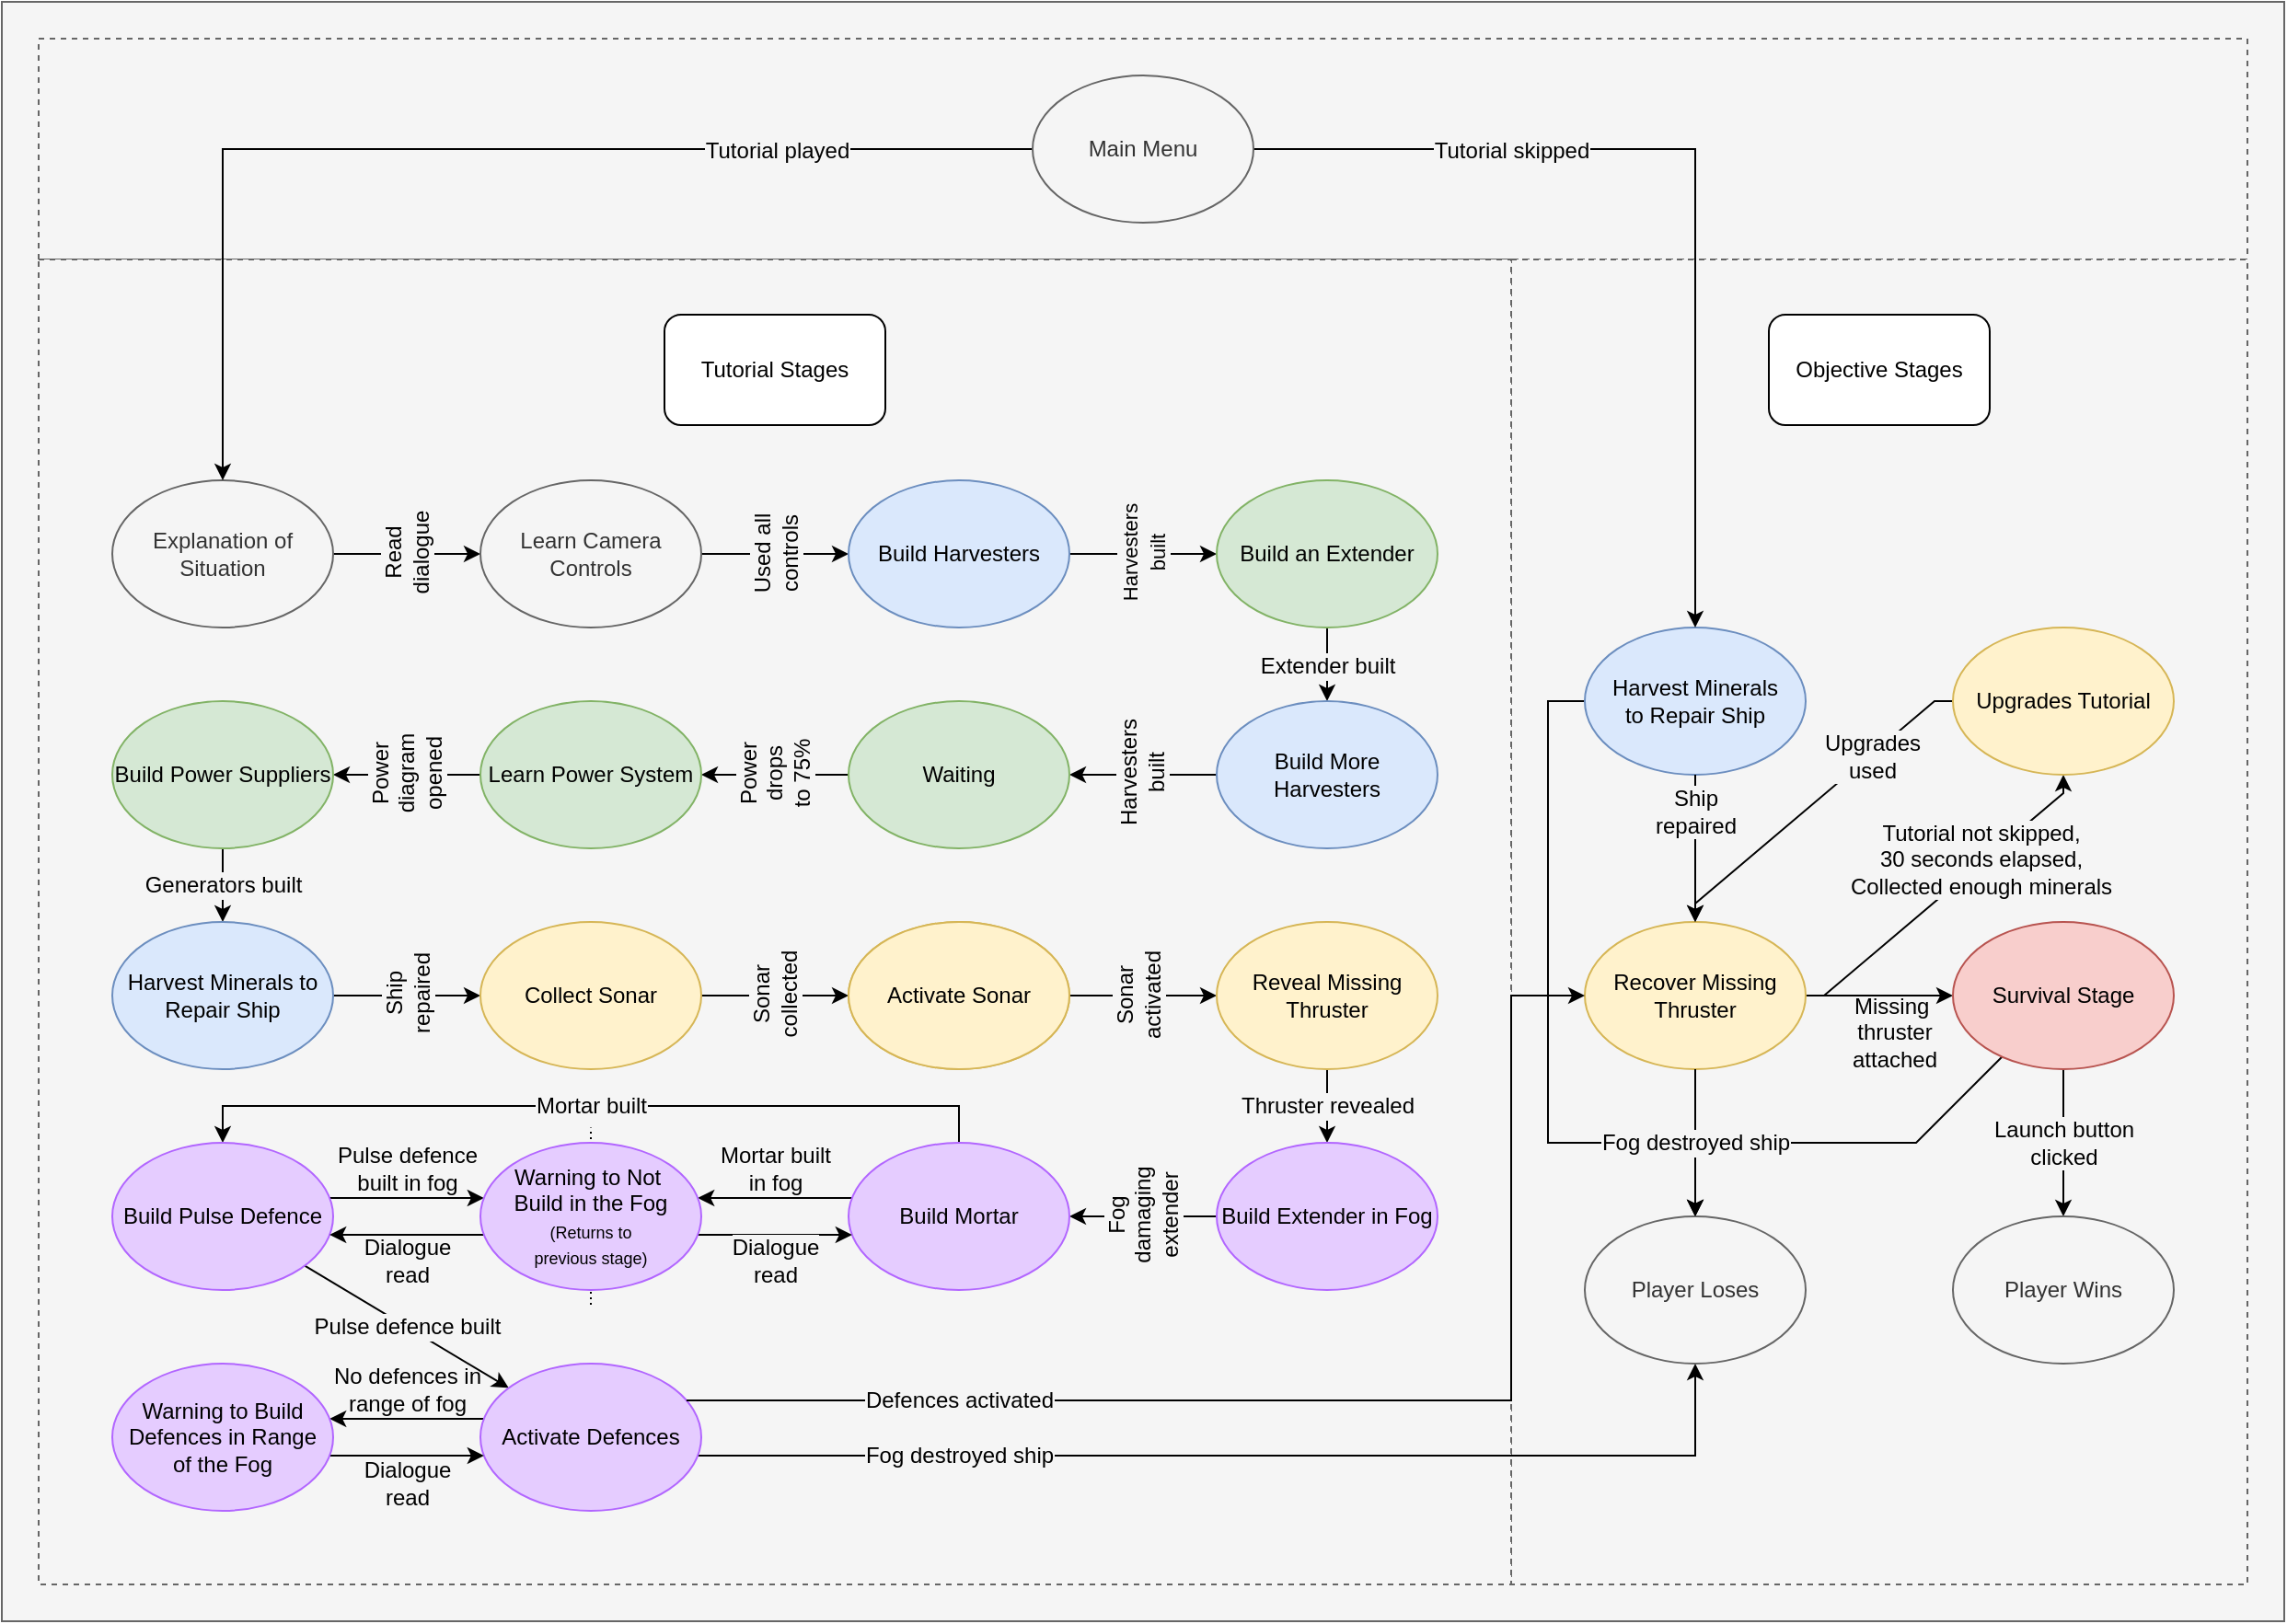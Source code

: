 <mxfile version="12.1.0" type="device" pages="1"><diagram id="YUg2zM-sCg1uVjp_kUEC" name="Page-1"><mxGraphModel dx="3197" dy="1347" grid="1" gridSize="10" guides="1" tooltips="1" connect="1" arrows="1" fold="1" page="1" pageScale="1" pageWidth="850" pageHeight="1100" math="0" shadow="0"><root><mxCell id="0"/><mxCell id="1" parent="0"/><mxCell id="OgOTLFfHrv-AkRPhCEl9-81" value="" style="rounded=0;whiteSpace=wrap;html=1;fillColor=#F5F5F5;strokeColor=#666666;fontColor=#333333;" vertex="1" parent="1"><mxGeometry x="-620" y="60" width="1240" height="880" as="geometry"/></mxCell><mxCell id="OgOTLFfHrv-AkRPhCEl9-77" value="" style="rounded=0;whiteSpace=wrap;html=1;fillColor=#F5F5F5;strokeColor=#666666;fontColor=#333333;dashed=1;" vertex="1" parent="1"><mxGeometry x="-600" y="80" width="1200" height="120" as="geometry"/></mxCell><mxCell id="OgOTLFfHrv-AkRPhCEl9-6" value="" style="rounded=0;whiteSpace=wrap;html=1;fillColor=#F5F5F5;strokeColor=#666666;fontColor=#333333;dashed=1;" vertex="1" parent="1"><mxGeometry x="200" y="200" width="400" height="720" as="geometry"/></mxCell><mxCell id="OgOTLFfHrv-AkRPhCEl9-74" style="rounded=0;orthogonalLoop=1;jettySize=auto;html=1;endArrow=none;endFill=0;dashed=1;" edge="1" parent="1"><mxGeometry relative="1" as="geometry"><mxPoint x="-440" y="760" as="targetPoint"/><mxPoint x="-560" y="680" as="sourcePoint"/></mxGeometry></mxCell><mxCell id="OgOTLFfHrv-AkRPhCEl9-5" value="" style="rounded=0;whiteSpace=wrap;html=1;fillColor=#F5F5F5;strokeColor=#666666;fontColor=#333333;dashed=1;" vertex="1" parent="1"><mxGeometry x="-600" y="200" width="800" height="720" as="geometry"/></mxCell><mxCell id="OgOTLFfHrv-AkRPhCEl9-7" value="Tutorial Stages" style="rounded=1;whiteSpace=wrap;html=1;" vertex="1" parent="1"><mxGeometry x="-260" y="230" width="120" height="60" as="geometry"/></mxCell><mxCell id="OgOTLFfHrv-AkRPhCEl9-8" value="Objective Stages" style="rounded=1;whiteSpace=wrap;html=1;" vertex="1" parent="1"><mxGeometry x="340" y="230" width="120" height="60" as="geometry"/></mxCell><mxCell id="OgOTLFfHrv-AkRPhCEl9-39" style="edgeStyle=orthogonalEdgeStyle;rounded=0;orthogonalLoop=1;jettySize=auto;html=1;entryX=0;entryY=0.5;entryDx=0;entryDy=0;" edge="1" parent="1" source="OgOTLFfHrv-AkRPhCEl9-10" target="OgOTLFfHrv-AkRPhCEl9-11"><mxGeometry relative="1" as="geometry"><Array as="points"><mxPoint x="-420" y="360"/><mxPoint x="-420" y="360"/></Array></mxGeometry></mxCell><mxCell id="OgOTLFfHrv-AkRPhCEl9-89" value="Read&lt;br&gt;dialogue" style="text;html=1;resizable=0;points=[];align=center;verticalAlign=middle;labelBackgroundColor=#F5F5F5;rotation=-90;" vertex="1" connectable="0" parent="OgOTLFfHrv-AkRPhCEl9-39"><mxGeometry x="-0.333" y="1" relative="1" as="geometry"><mxPoint x="13" y="1" as="offset"/></mxGeometry></mxCell><mxCell id="OgOTLFfHrv-AkRPhCEl9-10" value="Explanation of Situation" style="ellipse;whiteSpace=wrap;html=1;fillColor=#f5f5f5;strokeColor=#666666;fontColor=#333333;" vertex="1" parent="1"><mxGeometry x="-560" y="320" width="120" height="80" as="geometry"/></mxCell><mxCell id="OgOTLFfHrv-AkRPhCEl9-40" style="edgeStyle=orthogonalEdgeStyle;rounded=0;orthogonalLoop=1;jettySize=auto;html=1;entryX=0;entryY=0.5;entryDx=0;entryDy=0;" edge="1" parent="1" source="OgOTLFfHrv-AkRPhCEl9-11" target="OgOTLFfHrv-AkRPhCEl9-12"><mxGeometry relative="1" as="geometry"><Array as="points"><mxPoint x="-200" y="360"/><mxPoint x="-200" y="360"/></Array></mxGeometry></mxCell><mxCell id="OgOTLFfHrv-AkRPhCEl9-91" value="Used all&lt;br&gt;controls" style="text;html=1;resizable=0;points=[];align=center;verticalAlign=middle;labelBackgroundColor=#F5F5F5;rotation=-90;" vertex="1" connectable="0" parent="OgOTLFfHrv-AkRPhCEl9-40"><mxGeometry x="-0.229" y="2" relative="1" as="geometry"><mxPoint x="9" y="2" as="offset"/></mxGeometry></mxCell><mxCell id="OgOTLFfHrv-AkRPhCEl9-11" value="Learn Camera Controls" style="ellipse;whiteSpace=wrap;html=1;fillColor=#f5f5f5;strokeColor=#666666;fontColor=#333333;" vertex="1" parent="1"><mxGeometry x="-360" y="320" width="120" height="80" as="geometry"/></mxCell><mxCell id="OgOTLFfHrv-AkRPhCEl9-41" value="" style="edgeStyle=orthogonalEdgeStyle;rounded=0;orthogonalLoop=1;jettySize=auto;html=1;entryX=0;entryY=0.5;entryDx=0;entryDy=0;" edge="1" parent="1" source="OgOTLFfHrv-AkRPhCEl9-12" target="OgOTLFfHrv-AkRPhCEl9-13"><mxGeometry x="0.004" y="10" relative="1" as="geometry"><mxPoint as="offset"/></mxGeometry></mxCell><mxCell id="OgOTLFfHrv-AkRPhCEl9-108" value="&lt;span style=&quot;font-size: 11px&quot;&gt;Harvesters&lt;br&gt;built&lt;/span&gt;" style="text;html=1;resizable=0;points=[];align=center;verticalAlign=middle;labelBackgroundColor=#F5F5F5;rotation=270;" vertex="1" connectable="0" parent="OgOTLFfHrv-AkRPhCEl9-41"><mxGeometry x="0.004" y="-8" relative="1" as="geometry"><mxPoint y="-8.5" as="offset"/></mxGeometry></mxCell><mxCell id="OgOTLFfHrv-AkRPhCEl9-12" value="Build Harvesters" style="ellipse;whiteSpace=wrap;html=1;fillColor=#dae8fc;strokeColor=#6c8ebf;" vertex="1" parent="1"><mxGeometry x="-160" y="320" width="120" height="80" as="geometry"/></mxCell><mxCell id="OgOTLFfHrv-AkRPhCEl9-42" style="edgeStyle=orthogonalEdgeStyle;rounded=0;orthogonalLoop=1;jettySize=auto;html=1;entryX=0.5;entryY=0;entryDx=0;entryDy=0;" edge="1" parent="1" source="OgOTLFfHrv-AkRPhCEl9-13" target="OgOTLFfHrv-AkRPhCEl9-15"><mxGeometry relative="1" as="geometry"><Array as="points"><mxPoint x="100" y="410"/><mxPoint x="100" y="410"/></Array></mxGeometry></mxCell><mxCell id="OgOTLFfHrv-AkRPhCEl9-92" value="Extender built" style="text;html=1;resizable=0;points=[];align=center;verticalAlign=middle;labelBackgroundColor=#F5F5F5;" vertex="1" connectable="0" parent="OgOTLFfHrv-AkRPhCEl9-42"><mxGeometry x="-0.403" relative="1" as="geometry"><mxPoint x="-0.5" y="8.5" as="offset"/></mxGeometry></mxCell><mxCell id="OgOTLFfHrv-AkRPhCEl9-13" value="Build an Extender" style="ellipse;whiteSpace=wrap;html=1;fillColor=#d5e8d4;strokeColor=#82b366;" vertex="1" parent="1"><mxGeometry x="40" y="320" width="120" height="80" as="geometry"/></mxCell><mxCell id="OgOTLFfHrv-AkRPhCEl9-43" style="edgeStyle=orthogonalEdgeStyle;rounded=0;orthogonalLoop=1;jettySize=auto;html=1;entryX=1;entryY=0.5;entryDx=0;entryDy=0;" edge="1" parent="1" source="OgOTLFfHrv-AkRPhCEl9-15" target="OgOTLFfHrv-AkRPhCEl9-16"><mxGeometry relative="1" as="geometry"/></mxCell><mxCell id="OgOTLFfHrv-AkRPhCEl9-93" value="Harvesters&lt;br&gt;built" style="text;html=1;resizable=0;points=[];align=center;verticalAlign=middle;labelBackgroundColor=#F5F5F5;rotation=270;" vertex="1" connectable="0" parent="OgOTLFfHrv-AkRPhCEl9-43"><mxGeometry x="-0.133" y="1" relative="1" as="geometry"><mxPoint x="-6" y="-1.5" as="offset"/></mxGeometry></mxCell><mxCell id="OgOTLFfHrv-AkRPhCEl9-15" value="Build More Harvesters" style="ellipse;whiteSpace=wrap;html=1;fillColor=#dae8fc;strokeColor=#6c8ebf;" vertex="1" parent="1"><mxGeometry x="40" y="440" width="120" height="80" as="geometry"/></mxCell><mxCell id="OgOTLFfHrv-AkRPhCEl9-44" style="edgeStyle=orthogonalEdgeStyle;rounded=0;orthogonalLoop=1;jettySize=auto;html=1;entryX=1;entryY=0.5;entryDx=0;entryDy=0;" edge="1" parent="1" source="OgOTLFfHrv-AkRPhCEl9-16" target="OgOTLFfHrv-AkRPhCEl9-17"><mxGeometry relative="1" as="geometry"/></mxCell><mxCell id="OgOTLFfHrv-AkRPhCEl9-94" value="Power&lt;br&gt;drops&lt;br&gt;to 75%" style="text;html=1;resizable=0;points=[];align=center;verticalAlign=middle;labelBackgroundColor=#F5F5F5;rotation=270;" vertex="1" connectable="0" parent="OgOTLFfHrv-AkRPhCEl9-44"><mxGeometry x="-0.15" relative="1" as="geometry"><mxPoint x="-6" y="-0.5" as="offset"/></mxGeometry></mxCell><mxCell id="OgOTLFfHrv-AkRPhCEl9-16" value="Waiting" style="ellipse;whiteSpace=wrap;html=1;fillColor=#d5e8d4;strokeColor=#82b366;" vertex="1" parent="1"><mxGeometry x="-160" y="440" width="120" height="80" as="geometry"/></mxCell><mxCell id="OgOTLFfHrv-AkRPhCEl9-45" style="edgeStyle=orthogonalEdgeStyle;rounded=0;orthogonalLoop=1;jettySize=auto;html=1;entryX=1;entryY=0.5;entryDx=0;entryDy=0;" edge="1" parent="1" source="OgOTLFfHrv-AkRPhCEl9-17" target="OgOTLFfHrv-AkRPhCEl9-18"><mxGeometry relative="1" as="geometry"/></mxCell><mxCell id="OgOTLFfHrv-AkRPhCEl9-95" value="Power&lt;br&gt;diagram&lt;br&gt;opened" style="text;html=1;resizable=0;points=[];align=center;verticalAlign=middle;labelBackgroundColor=#F5F5F5;rotation=270;" vertex="1" connectable="0" parent="OgOTLFfHrv-AkRPhCEl9-45"><mxGeometry x="-0.1" y="-1" relative="1" as="geometry"><mxPoint x="-4" y="0.5" as="offset"/></mxGeometry></mxCell><mxCell id="OgOTLFfHrv-AkRPhCEl9-17" value="Learn Power System" style="ellipse;whiteSpace=wrap;html=1;fillColor=#d5e8d4;strokeColor=#82b366;" vertex="1" parent="1"><mxGeometry x="-360" y="440" width="120" height="80" as="geometry"/></mxCell><mxCell id="OgOTLFfHrv-AkRPhCEl9-46" style="edgeStyle=orthogonalEdgeStyle;rounded=0;orthogonalLoop=1;jettySize=auto;html=1;" edge="1" parent="1" source="OgOTLFfHrv-AkRPhCEl9-18" target="OgOTLFfHrv-AkRPhCEl9-20"><mxGeometry relative="1" as="geometry"><Array as="points"><mxPoint x="-500" y="530"/><mxPoint x="-500" y="530"/></Array></mxGeometry></mxCell><mxCell id="OgOTLFfHrv-AkRPhCEl9-97" value="Generators built" style="text;html=1;resizable=0;points=[];align=center;verticalAlign=middle;labelBackgroundColor=#F5F5F5;" vertex="1" connectable="0" parent="OgOTLFfHrv-AkRPhCEl9-46"><mxGeometry x="-0.215" relative="1" as="geometry"><mxPoint x="-0.5" y="4" as="offset"/></mxGeometry></mxCell><mxCell id="OgOTLFfHrv-AkRPhCEl9-18" value="Build Power Suppliers" style="ellipse;whiteSpace=wrap;html=1;fillColor=#d5e8d4;strokeColor=#82b366;" vertex="1" parent="1"><mxGeometry x="-560" y="440" width="120" height="80" as="geometry"/></mxCell><mxCell id="OgOTLFfHrv-AkRPhCEl9-48" style="edgeStyle=orthogonalEdgeStyle;rounded=0;orthogonalLoop=1;jettySize=auto;html=1;entryX=0;entryY=0.5;entryDx=0;entryDy=0;" edge="1" parent="1" source="OgOTLFfHrv-AkRPhCEl9-20" target="OgOTLFfHrv-AkRPhCEl9-22"><mxGeometry relative="1" as="geometry"/></mxCell><mxCell id="OgOTLFfHrv-AkRPhCEl9-98" value="Ship&lt;br&gt;repaired" style="text;html=1;resizable=0;points=[];align=center;verticalAlign=middle;labelBackgroundColor=#F5F5F5;rotation=270;" vertex="1" connectable="0" parent="OgOTLFfHrv-AkRPhCEl9-48"><mxGeometry x="-0.079" y="-1" relative="1" as="geometry"><mxPoint x="3.5" y="-1.5" as="offset"/></mxGeometry></mxCell><mxCell id="OgOTLFfHrv-AkRPhCEl9-20" value="Harvest Minerals to Repair Ship" style="ellipse;whiteSpace=wrap;html=1;fillColor=#dae8fc;strokeColor=#6c8ebf;" vertex="1" parent="1"><mxGeometry x="-560" y="560" width="120" height="80" as="geometry"/></mxCell><mxCell id="OgOTLFfHrv-AkRPhCEl9-50" style="edgeStyle=orthogonalEdgeStyle;rounded=0;orthogonalLoop=1;jettySize=auto;html=1;entryX=0;entryY=0.5;entryDx=0;entryDy=0;" edge="1" parent="1" source="OgOTLFfHrv-AkRPhCEl9-22" target="OgOTLFfHrv-AkRPhCEl9-23"><mxGeometry relative="1" as="geometry"/></mxCell><mxCell id="OgOTLFfHrv-AkRPhCEl9-99" value="Sonar&lt;br&gt;collected" style="text;html=1;resizable=0;points=[];align=center;verticalAlign=middle;labelBackgroundColor=#F5F5F5;rotation=270;" vertex="1" connectable="0" parent="OgOTLFfHrv-AkRPhCEl9-50"><mxGeometry x="-0.162" y="-1" relative="1" as="geometry"><mxPoint x="6.5" y="-1.5" as="offset"/></mxGeometry></mxCell><mxCell id="OgOTLFfHrv-AkRPhCEl9-22" value="Collect Sonar" style="ellipse;whiteSpace=wrap;html=1;fillColor=#fff2cc;strokeColor=#d6b656;" vertex="1" parent="1"><mxGeometry x="-360" y="560" width="120" height="80" as="geometry"/></mxCell><mxCell id="OgOTLFfHrv-AkRPhCEl9-109" value="Collect Sonar" style="ellipse;whiteSpace=wrap;html=1;fillColor=#fff2cc;strokeColor=#d6b656;" vertex="1" parent="1"><mxGeometry x="-160" y="560" width="120" height="80" as="geometry"/></mxCell><mxCell id="OgOTLFfHrv-AkRPhCEl9-51" style="edgeStyle=orthogonalEdgeStyle;rounded=0;orthogonalLoop=1;jettySize=auto;html=1;" edge="1" parent="1" source="OgOTLFfHrv-AkRPhCEl9-23" target="OgOTLFfHrv-AkRPhCEl9-24"><mxGeometry relative="1" as="geometry"><Array as="points"><mxPoint y="600"/><mxPoint y="600"/></Array></mxGeometry></mxCell><mxCell id="OgOTLFfHrv-AkRPhCEl9-100" value="Sonar&lt;br&gt;activated" style="text;html=1;resizable=0;points=[];align=center;verticalAlign=middle;labelBackgroundColor=#F5F5F5;rotation=270;" vertex="1" connectable="0" parent="OgOTLFfHrv-AkRPhCEl9-51"><mxGeometry x="-0.002" y="-3" relative="1" as="geometry"><mxPoint x="-3" y="-3" as="offset"/></mxGeometry></mxCell><mxCell id="OgOTLFfHrv-AkRPhCEl9-23" value="Activate Sonar" style="ellipse;whiteSpace=wrap;html=1;fillColor=#fff2cc;strokeColor=#d6b656;" vertex="1" parent="1"><mxGeometry x="-160" y="560" width="120" height="80" as="geometry"/></mxCell><mxCell id="OgOTLFfHrv-AkRPhCEl9-52" style="edgeStyle=orthogonalEdgeStyle;rounded=0;orthogonalLoop=1;jettySize=auto;html=1;" edge="1" parent="1" source="OgOTLFfHrv-AkRPhCEl9-24" target="OgOTLFfHrv-AkRPhCEl9-25"><mxGeometry relative="1" as="geometry"/></mxCell><mxCell id="OgOTLFfHrv-AkRPhCEl9-101" value="Thruster revealed" style="text;html=1;resizable=0;points=[];align=center;verticalAlign=middle;labelBackgroundColor=#F5F5F5;" vertex="1" connectable="0" parent="OgOTLFfHrv-AkRPhCEl9-52"><mxGeometry x="-0.18" relative="1" as="geometry"><mxPoint y="3.5" as="offset"/></mxGeometry></mxCell><mxCell id="OgOTLFfHrv-AkRPhCEl9-24" value="Reveal Missing Thruster" style="ellipse;whiteSpace=wrap;html=1;fillColor=#fff2cc;strokeColor=#d6b656;" vertex="1" parent="1"><mxGeometry x="40" y="560" width="120" height="80" as="geometry"/></mxCell><mxCell id="OgOTLFfHrv-AkRPhCEl9-53" style="edgeStyle=orthogonalEdgeStyle;rounded=0;orthogonalLoop=1;jettySize=auto;html=1;entryX=1;entryY=0.5;entryDx=0;entryDy=0;" edge="1" parent="1" source="OgOTLFfHrv-AkRPhCEl9-25" target="OgOTLFfHrv-AkRPhCEl9-26"><mxGeometry relative="1" as="geometry"/></mxCell><mxCell id="OgOTLFfHrv-AkRPhCEl9-102" value="Fog&lt;br&gt;damaging&lt;br&gt;extender" style="text;html=1;resizable=0;points=[];align=center;verticalAlign=middle;labelBackgroundColor=#F5F5F5;rotation=270;" vertex="1" connectable="0" parent="OgOTLFfHrv-AkRPhCEl9-53"><mxGeometry x="0.069" y="1" relative="1" as="geometry"><mxPoint x="2.5" y="-1" as="offset"/></mxGeometry></mxCell><mxCell id="OgOTLFfHrv-AkRPhCEl9-25" value="Build Extender in Fog" style="ellipse;whiteSpace=wrap;html=1;fillColor=#E5CCFF;strokeColor=#B266FF;" vertex="1" parent="1"><mxGeometry x="40" y="680" width="120" height="80" as="geometry"/></mxCell><mxCell id="OgOTLFfHrv-AkRPhCEl9-54" style="rounded=0;orthogonalLoop=1;jettySize=auto;html=1;edgeStyle=orthogonalEdgeStyle;" edge="1" parent="1" source="OgOTLFfHrv-AkRPhCEl9-26" target="OgOTLFfHrv-AkRPhCEl9-27"><mxGeometry relative="1" as="geometry"><mxPoint x="-390" y="720" as="targetPoint"/><Array as="points"><mxPoint x="-100" y="660"/><mxPoint x="-500" y="660"/></Array></mxGeometry></mxCell><mxCell id="OgOTLFfHrv-AkRPhCEl9-103" value="Mortar built" style="text;html=1;resizable=0;points=[];align=center;verticalAlign=middle;labelBackgroundColor=#F5F5F5;" vertex="1" connectable="0" parent="OgOTLFfHrv-AkRPhCEl9-54"><mxGeometry x="-0.143" y="-2" relative="1" as="geometry"><mxPoint x="-31.5" y="1.5" as="offset"/></mxGeometry></mxCell><mxCell id="OgOTLFfHrv-AkRPhCEl9-60" style="rounded=0;orthogonalLoop=1;jettySize=auto;html=1;edgeStyle=orthogonalEdgeStyle;" edge="1" parent="1" source="OgOTLFfHrv-AkRPhCEl9-26" target="OgOTLFfHrv-AkRPhCEl9-29"><mxGeometry relative="1" as="geometry"><mxPoint x="-300" y="780" as="sourcePoint"/><Array as="points"><mxPoint x="-210" y="710"/><mxPoint x="-210" y="710"/></Array></mxGeometry></mxCell><mxCell id="OgOTLFfHrv-AkRPhCEl9-110" value="Mortar built&lt;br&gt;in fog" style="text;html=1;resizable=0;points=[];align=center;verticalAlign=middle;labelBackgroundColor=none;" vertex="1" connectable="0" parent="OgOTLFfHrv-AkRPhCEl9-60"><mxGeometry x="0.176" y="-2" relative="1" as="geometry"><mxPoint x="7.5" y="-14" as="offset"/></mxGeometry></mxCell><mxCell id="OgOTLFfHrv-AkRPhCEl9-26" value="Build Mortar" style="ellipse;whiteSpace=wrap;html=1;fillColor=#E5CCFF;strokeColor=#B266FF;" vertex="1" parent="1"><mxGeometry x="-160" y="680" width="120" height="80" as="geometry"/></mxCell><mxCell id="OgOTLFfHrv-AkRPhCEl9-55" style="rounded=0;orthogonalLoop=1;jettySize=auto;html=1;" edge="1" parent="1" source="OgOTLFfHrv-AkRPhCEl9-27" target="OgOTLFfHrv-AkRPhCEl9-28"><mxGeometry relative="1" as="geometry"/></mxCell><mxCell id="OgOTLFfHrv-AkRPhCEl9-106" value="Pulse defence built" style="text;html=1;resizable=0;points=[];align=center;verticalAlign=middle;labelBackgroundColor=#F5F5F5;" vertex="1" connectable="0" parent="OgOTLFfHrv-AkRPhCEl9-55"><mxGeometry x="-0.294" y="1" relative="1" as="geometry"><mxPoint x="16" y="10.5" as="offset"/></mxGeometry></mxCell><mxCell id="OgOTLFfHrv-AkRPhCEl9-72" style="edgeStyle=orthogonalEdgeStyle;rounded=0;orthogonalLoop=1;jettySize=auto;html=1;" edge="1" parent="1" source="OgOTLFfHrv-AkRPhCEl9-27" target="OgOTLFfHrv-AkRPhCEl9-29"><mxGeometry relative="1" as="geometry"><Array as="points"><mxPoint x="-400" y="710"/><mxPoint x="-400" y="710"/></Array></mxGeometry></mxCell><mxCell id="OgOTLFfHrv-AkRPhCEl9-111" value="Pulse defence&lt;br&gt;built in fog" style="text;html=1;resizable=0;points=[];align=center;verticalAlign=middle;labelBackgroundColor=none;" vertex="1" connectable="0" parent="OgOTLFfHrv-AkRPhCEl9-72"><mxGeometry x="0.003" y="7" relative="1" as="geometry"><mxPoint y="-9" as="offset"/></mxGeometry></mxCell><mxCell id="OgOTLFfHrv-AkRPhCEl9-27" value="Build Pulse Defence" style="ellipse;whiteSpace=wrap;html=1;fillColor=#E5CCFF;strokeColor=#B266FF;" vertex="1" parent="1"><mxGeometry x="-560" y="680" width="120" height="80" as="geometry"/></mxCell><mxCell id="OgOTLFfHrv-AkRPhCEl9-57" style="edgeStyle=orthogonalEdgeStyle;rounded=0;orthogonalLoop=1;jettySize=auto;html=1;" edge="1" parent="1" source="OgOTLFfHrv-AkRPhCEl9-28" target="OgOTLFfHrv-AkRPhCEl9-30"><mxGeometry relative="1" as="geometry"><Array as="points"><mxPoint x="-400" y="830"/><mxPoint x="-400" y="830"/></Array></mxGeometry></mxCell><mxCell id="OgOTLFfHrv-AkRPhCEl9-116" value="No defences in&lt;br&gt;range of fog" style="text;html=1;resizable=0;points=[];align=center;verticalAlign=middle;labelBackgroundColor=none;" vertex="1" connectable="0" parent="OgOTLFfHrv-AkRPhCEl9-57"><mxGeometry x="0.223" y="1" relative="1" as="geometry"><mxPoint x="9.5" y="-17" as="offset"/></mxGeometry></mxCell><mxCell id="OgOTLFfHrv-AkRPhCEl9-128" style="edgeStyle=orthogonalEdgeStyle;rounded=0;orthogonalLoop=1;jettySize=auto;html=1;labelBackgroundColor=#F5F5F5;endArrow=classic;endFill=1;" edge="1" parent="1" source="OgOTLFfHrv-AkRPhCEl9-28" target="OgOTLFfHrv-AkRPhCEl9-127"><mxGeometry relative="1" as="geometry"><Array as="points"><mxPoint x="300" y="850"/></Array></mxGeometry></mxCell><mxCell id="OgOTLFfHrv-AkRPhCEl9-129" value="Fog destroyed ship" style="text;html=1;resizable=0;points=[];align=center;verticalAlign=middle;labelBackgroundColor=#F5F5F5;" vertex="1" connectable="0" parent="OgOTLFfHrv-AkRPhCEl9-128"><mxGeometry x="-0.652" y="2" relative="1" as="geometry"><mxPoint x="39" y="2" as="offset"/></mxGeometry></mxCell><mxCell id="OgOTLFfHrv-AkRPhCEl9-28" value="Activate Defences" style="ellipse;whiteSpace=wrap;html=1;fillColor=#E5CCFF;strokeColor=#B266FF;" vertex="1" parent="1"><mxGeometry x="-360" y="800" width="120" height="80" as="geometry"/></mxCell><mxCell id="OgOTLFfHrv-AkRPhCEl9-62" style="rounded=0;orthogonalLoop=1;jettySize=auto;html=1;edgeStyle=orthogonalEdgeStyle;" edge="1" parent="1" source="OgOTLFfHrv-AkRPhCEl9-29" target="OgOTLFfHrv-AkRPhCEl9-26"><mxGeometry relative="1" as="geometry"><Array as="points"><mxPoint x="-210" y="730"/><mxPoint x="-210" y="730"/></Array></mxGeometry></mxCell><mxCell id="OgOTLFfHrv-AkRPhCEl9-112" value="Dialogue&lt;br&gt;read" style="text;html=1;resizable=0;points=[];align=center;verticalAlign=middle;labelBackgroundColor=#F5F5F5;" vertex="1" connectable="0" parent="OgOTLFfHrv-AkRPhCEl9-62"><mxGeometry x="-0.163" y="-1" relative="1" as="geometry"><mxPoint x="7" y="13" as="offset"/></mxGeometry></mxCell><mxCell id="OgOTLFfHrv-AkRPhCEl9-113" value="Dialogue&lt;br&gt;read" style="text;html=1;resizable=0;points=[];align=center;verticalAlign=middle;labelBackgroundColor=#F5F5F5;" vertex="1" connectable="0" parent="OgOTLFfHrv-AkRPhCEl9-62"><mxGeometry x="-0.163" y="-1" relative="1" as="geometry"><mxPoint x="-193" y="13" as="offset"/></mxGeometry></mxCell><mxCell id="OgOTLFfHrv-AkRPhCEl9-73" style="rounded=0;orthogonalLoop=1;jettySize=auto;html=1;edgeStyle=orthogonalEdgeStyle;" edge="1" parent="1" source="OgOTLFfHrv-AkRPhCEl9-29" target="OgOTLFfHrv-AkRPhCEl9-27"><mxGeometry relative="1" as="geometry"><Array as="points"><mxPoint x="-400" y="730"/><mxPoint x="-400" y="730"/></Array></mxGeometry></mxCell><mxCell id="OgOTLFfHrv-AkRPhCEl9-58" style="edgeStyle=orthogonalEdgeStyle;rounded=0;orthogonalLoop=1;jettySize=auto;html=1;" edge="1" parent="1" source="OgOTLFfHrv-AkRPhCEl9-30" target="OgOTLFfHrv-AkRPhCEl9-28"><mxGeometry relative="1" as="geometry"><Array as="points"><mxPoint x="-370" y="850"/><mxPoint x="-370" y="850"/></Array></mxGeometry></mxCell><mxCell id="OgOTLFfHrv-AkRPhCEl9-117" value="Dialogue&lt;br&gt;read" style="text;html=1;resizable=0;points=[];align=center;verticalAlign=middle;labelBackgroundColor=#F5F5F5;" vertex="1" connectable="0" parent="OgOTLFfHrv-AkRPhCEl9-58"><mxGeometry x="0.713" y="18" relative="1" as="geometry"><mxPoint x="-30" y="33" as="offset"/></mxGeometry></mxCell><mxCell id="OgOTLFfHrv-AkRPhCEl9-30" value="Warning to Build Defences in Range &lt;br&gt;of the Fog" style="ellipse;whiteSpace=wrap;html=1;fillColor=#E5CCFF;strokeColor=#B266FF;" vertex="1" parent="1"><mxGeometry x="-560" y="800" width="120" height="80" as="geometry"/></mxCell><mxCell id="OgOTLFfHrv-AkRPhCEl9-130" style="edgeStyle=orthogonalEdgeStyle;rounded=0;orthogonalLoop=1;jettySize=auto;html=1;labelBackgroundColor=#F5F5F5;endArrow=classic;endFill=1;" edge="1" parent="1" source="OgOTLFfHrv-AkRPhCEl9-33" target="OgOTLFfHrv-AkRPhCEl9-127"><mxGeometry relative="1" as="geometry"><Array as="points"><mxPoint x="220" y="440"/><mxPoint x="220" y="680"/><mxPoint x="300" y="680"/></Array></mxGeometry></mxCell><mxCell id="OgOTLFfHrv-AkRPhCEl9-33" value="Harvest Minerals&lt;br&gt;to Repair Ship" style="ellipse;whiteSpace=wrap;html=1;fillColor=#dae8fc;strokeColor=#6c8ebf;" vertex="1" parent="1"><mxGeometry x="240" y="400" width="120" height="80" as="geometry"/></mxCell><mxCell id="OgOTLFfHrv-AkRPhCEl9-66" style="rounded=0;orthogonalLoop=1;jettySize=auto;html=1;entryX=0.5;entryY=1;entryDx=0;entryDy=0;exitX=1;exitY=0.5;exitDx=0;exitDy=0;labelBackgroundColor=#F5F5F5;" edge="1" parent="1" source="OgOTLFfHrv-AkRPhCEl9-34" target="OgOTLFfHrv-AkRPhCEl9-35"><mxGeometry relative="1" as="geometry"><Array as="points"><mxPoint x="370" y="600"/><mxPoint x="500" y="490"/></Array></mxGeometry></mxCell><mxCell id="OgOTLFfHrv-AkRPhCEl9-124" value="Tutorial not skipped,&lt;br&gt;30 seconds elapsed,&lt;br&gt;Collected enough minerals" style="text;html=1;resizable=0;points=[];align=center;verticalAlign=middle;labelBackgroundColor=#F5F5F5;" vertex="1" connectable="0" parent="OgOTLFfHrv-AkRPhCEl9-66"><mxGeometry x="0.098" relative="1" as="geometry"><mxPoint x="12.5" y="-13.5" as="offset"/></mxGeometry></mxCell><mxCell id="OgOTLFfHrv-AkRPhCEl9-68" style="edgeStyle=none;rounded=0;orthogonalLoop=1;jettySize=auto;html=1;" edge="1" parent="1" source="OgOTLFfHrv-AkRPhCEl9-34" target="OgOTLFfHrv-AkRPhCEl9-36"><mxGeometry relative="1" as="geometry"><Array as="points"/></mxGeometry></mxCell><mxCell id="OgOTLFfHrv-AkRPhCEl9-126" value="Missing&amp;nbsp;&lt;br&gt;thruster&lt;br&gt;attached" style="text;html=1;resizable=0;points=[];align=center;verticalAlign=middle;labelBackgroundColor=none;" vertex="1" connectable="0" parent="OgOTLFfHrv-AkRPhCEl9-68"><mxGeometry x="0.599" relative="1" as="geometry"><mxPoint x="-16" y="20" as="offset"/></mxGeometry></mxCell><mxCell id="OgOTLFfHrv-AkRPhCEl9-34" value="Recover Missing Thruster" style="ellipse;whiteSpace=wrap;html=1;fillColor=#fff2cc;strokeColor=#d6b656;" vertex="1" parent="1"><mxGeometry x="240" y="560" width="120" height="80" as="geometry"/></mxCell><mxCell id="OgOTLFfHrv-AkRPhCEl9-67" style="rounded=0;orthogonalLoop=1;jettySize=auto;html=1;exitX=0;exitY=0.5;exitDx=0;exitDy=0;entryX=0.5;entryY=0;entryDx=0;entryDy=0;labelBackgroundColor=#F5F5F5;" edge="1" parent="1" source="OgOTLFfHrv-AkRPhCEl9-35" target="OgOTLFfHrv-AkRPhCEl9-34"><mxGeometry relative="1" as="geometry"><Array as="points"><mxPoint x="430" y="440"/><mxPoint x="300" y="550"/></Array></mxGeometry></mxCell><mxCell id="OgOTLFfHrv-AkRPhCEl9-125" value="Upgrades&lt;br&gt;used" style="text;html=1;resizable=0;points=[];align=center;verticalAlign=middle;labelBackgroundColor=#F5F5F5;" vertex="1" connectable="0" parent="OgOTLFfHrv-AkRPhCEl9-67"><mxGeometry x="-0.182" y="-4" relative="1" as="geometry"><mxPoint x="20.5" y="-11.5" as="offset"/></mxGeometry></mxCell><mxCell id="OgOTLFfHrv-AkRPhCEl9-35" value="Upgrades Tutorial" style="ellipse;whiteSpace=wrap;html=1;fillColor=#fff2cc;strokeColor=#d6b656;" vertex="1" parent="1"><mxGeometry x="440" y="400" width="120" height="80" as="geometry"/></mxCell><mxCell id="OgOTLFfHrv-AkRPhCEl9-69" style="edgeStyle=orthogonalEdgeStyle;rounded=0;orthogonalLoop=1;jettySize=auto;html=1;" edge="1" parent="1" source="OgOTLFfHrv-AkRPhCEl9-36" target="OgOTLFfHrv-AkRPhCEl9-37"><mxGeometry relative="1" as="geometry"><Array as="points"><mxPoint x="500" y="680"/><mxPoint x="500" y="680"/></Array></mxGeometry></mxCell><mxCell id="OgOTLFfHrv-AkRPhCEl9-123" value="Launch button&lt;br&gt;clicked" style="text;html=1;resizable=0;points=[];align=center;verticalAlign=middle;labelBackgroundColor=#F5F5F5;" vertex="1" connectable="0" parent="OgOTLFfHrv-AkRPhCEl9-69"><mxGeometry x="-0.279" y="-1" relative="1" as="geometry"><mxPoint x="1" y="11" as="offset"/></mxGeometry></mxCell><mxCell id="OgOTLFfHrv-AkRPhCEl9-132" style="rounded=0;orthogonalLoop=1;jettySize=auto;html=1;entryX=0.5;entryY=0;entryDx=0;entryDy=0;labelBackgroundColor=#F5F5F5;endArrow=classic;endFill=1;" edge="1" parent="1" source="OgOTLFfHrv-AkRPhCEl9-36" target="OgOTLFfHrv-AkRPhCEl9-127"><mxGeometry relative="1" as="geometry"><Array as="points"><mxPoint x="420" y="680"/><mxPoint x="300" y="680"/></Array></mxGeometry></mxCell><mxCell id="OgOTLFfHrv-AkRPhCEl9-36" value="Survival Stage" style="ellipse;whiteSpace=wrap;html=1;fillColor=#f8cecc;strokeColor=#b85450;" vertex="1" parent="1"><mxGeometry x="440" y="560" width="120" height="80" as="geometry"/></mxCell><mxCell id="OgOTLFfHrv-AkRPhCEl9-37" value="Player Wins" style="ellipse;whiteSpace=wrap;html=1;fillColor=#f5f5f5;strokeColor=#666666;fontColor=#333333;" vertex="1" parent="1"><mxGeometry x="440" y="720" width="120" height="80" as="geometry"/></mxCell><mxCell id="OgOTLFfHrv-AkRPhCEl9-76" style="edgeStyle=orthogonalEdgeStyle;rounded=0;orthogonalLoop=1;jettySize=auto;html=1;" edge="1" parent="1" source="OgOTLFfHrv-AkRPhCEl9-33" target="OgOTLFfHrv-AkRPhCEl9-34"><mxGeometry relative="1" as="geometry"><mxPoint x="360" y="440" as="sourcePoint"/><mxPoint x="440" y="440" as="targetPoint"/><Array as="points"><mxPoint x="300" y="490"/><mxPoint x="300" y="490"/></Array></mxGeometry></mxCell><mxCell id="OgOTLFfHrv-AkRPhCEl9-122" value="Ship&lt;br&gt;repaired" style="text;html=1;resizable=0;points=[];align=center;verticalAlign=middle;labelBackgroundColor=#F5F5F5;" vertex="1" connectable="0" parent="OgOTLFfHrv-AkRPhCEl9-76"><mxGeometry x="-0.304" y="1" relative="1" as="geometry"><mxPoint x="-1" y="-8" as="offset"/></mxGeometry></mxCell><mxCell id="OgOTLFfHrv-AkRPhCEl9-79" style="edgeStyle=orthogonalEdgeStyle;rounded=0;orthogonalLoop=1;jettySize=auto;html=1;entryX=0.5;entryY=0;entryDx=0;entryDy=0;endArrow=classic;endFill=1;" edge="1" parent="1" source="OgOTLFfHrv-AkRPhCEl9-84" target="OgOTLFfHrv-AkRPhCEl9-10"><mxGeometry relative="1" as="geometry"><mxPoint x="-19.571" y="140.286" as="sourcePoint"/></mxGeometry></mxCell><mxCell id="OgOTLFfHrv-AkRPhCEl9-118" value="Tutorial played" style="text;html=1;resizable=0;points=[];align=center;verticalAlign=middle;labelBackgroundColor=#F5F5F5;" vertex="1" connectable="0" parent="OgOTLFfHrv-AkRPhCEl9-79"><mxGeometry x="-0.743" y="-4" relative="1" as="geometry"><mxPoint x="-60" y="4.5" as="offset"/></mxGeometry></mxCell><mxCell id="OgOTLFfHrv-AkRPhCEl9-80" style="edgeStyle=orthogonalEdgeStyle;rounded=0;orthogonalLoop=1;jettySize=auto;html=1;endArrow=classic;endFill=1;" edge="1" parent="1" source="OgOTLFfHrv-AkRPhCEl9-84" target="OgOTLFfHrv-AkRPhCEl9-33"><mxGeometry relative="1" as="geometry"><mxPoint x="100" y="140.286" as="sourcePoint"/><Array as="points"><mxPoint x="300" y="140"/></Array></mxGeometry></mxCell><mxCell id="OgOTLFfHrv-AkRPhCEl9-121" value="Tutorial skipped" style="text;html=1;resizable=0;points=[];align=center;verticalAlign=middle;labelBackgroundColor=#F5F5F5;" vertex="1" connectable="0" parent="OgOTLFfHrv-AkRPhCEl9-80"><mxGeometry x="-0.696" relative="1" as="geometry"><mxPoint x="63.5" y="0.5" as="offset"/></mxGeometry></mxCell><mxCell id="OgOTLFfHrv-AkRPhCEl9-84" value="Main Menu" style="ellipse;whiteSpace=wrap;html=1;fillColor=#f5f5f5;strokeColor=#666666;fontColor=#333333;" vertex="1" parent="1"><mxGeometry x="-60" y="100" width="120" height="80" as="geometry"/></mxCell><mxCell id="OgOTLFfHrv-AkRPhCEl9-115" style="rounded=0;orthogonalLoop=1;jettySize=auto;html=1;dashed=1;endArrow=none;endFill=0;dashPattern=1 2;" edge="1" parent="1"><mxGeometry relative="1" as="geometry"><mxPoint x="-300" y="768" as="sourcePoint"/><mxPoint x="-300" y="671.81" as="targetPoint"/><Array as="points"/></mxGeometry></mxCell><mxCell id="OgOTLFfHrv-AkRPhCEl9-29" value="Warning to Not&amp;nbsp;&lt;br&gt;Build in the Fog&lt;br&gt;&lt;font style=&quot;font-size: 9px&quot;&gt;(Returns to &lt;br&gt;previous stage)&lt;/font&gt;" style="ellipse;whiteSpace=wrap;html=1;fillColor=#E5CCFF;strokeColor=#B266FF;" vertex="1" parent="1"><mxGeometry x="-360" y="680" width="120" height="80" as="geometry"/></mxCell><mxCell id="OgOTLFfHrv-AkRPhCEl9-56" style="edgeStyle=orthogonalEdgeStyle;rounded=0;orthogonalLoop=1;jettySize=auto;html=1;" edge="1" parent="1" source="OgOTLFfHrv-AkRPhCEl9-28" target="OgOTLFfHrv-AkRPhCEl9-34"><mxGeometry relative="1" as="geometry"><mxPoint x="-160" y="840" as="targetPoint"/><Array as="points"><mxPoint x="200" y="820"/><mxPoint x="200" y="600"/></Array></mxGeometry></mxCell><mxCell id="OgOTLFfHrv-AkRPhCEl9-107" value="Defences activated" style="text;html=1;resizable=0;points=[];align=center;verticalAlign=middle;labelBackgroundColor=#F5F5F5;rotation=0;" vertex="1" connectable="0" parent="OgOTLFfHrv-AkRPhCEl9-56"><mxGeometry x="-0.117" y="-1" relative="1" as="geometry"><mxPoint x="-165" y="-1" as="offset"/></mxGeometry></mxCell><mxCell id="OgOTLFfHrv-AkRPhCEl9-127" value="Player Loses" style="ellipse;whiteSpace=wrap;html=1;fillColor=#f5f5f5;strokeColor=#666666;fontColor=#333333;" vertex="1" parent="1"><mxGeometry x="240" y="720" width="120" height="80" as="geometry"/></mxCell><mxCell id="OgOTLFfHrv-AkRPhCEl9-131" style="edgeStyle=orthogonalEdgeStyle;rounded=0;orthogonalLoop=1;jettySize=auto;html=1;entryX=0.5;entryY=0;entryDx=0;entryDy=0;labelBackgroundColor=#F5F5F5;endArrow=classic;endFill=1;" edge="1" parent="1" source="OgOTLFfHrv-AkRPhCEl9-34" target="OgOTLFfHrv-AkRPhCEl9-127"><mxGeometry relative="1" as="geometry"/></mxCell><mxCell id="OgOTLFfHrv-AkRPhCEl9-133" value="Fog destroyed ship" style="text;html=1;resizable=0;points=[];align=center;verticalAlign=middle;labelBackgroundColor=#F5F5F5;" vertex="1" connectable="0" parent="OgOTLFfHrv-AkRPhCEl9-131"><mxGeometry x="-0.258" relative="1" as="geometry"><mxPoint y="10.5" as="offset"/></mxGeometry></mxCell></root></mxGraphModel></diagram></mxfile>